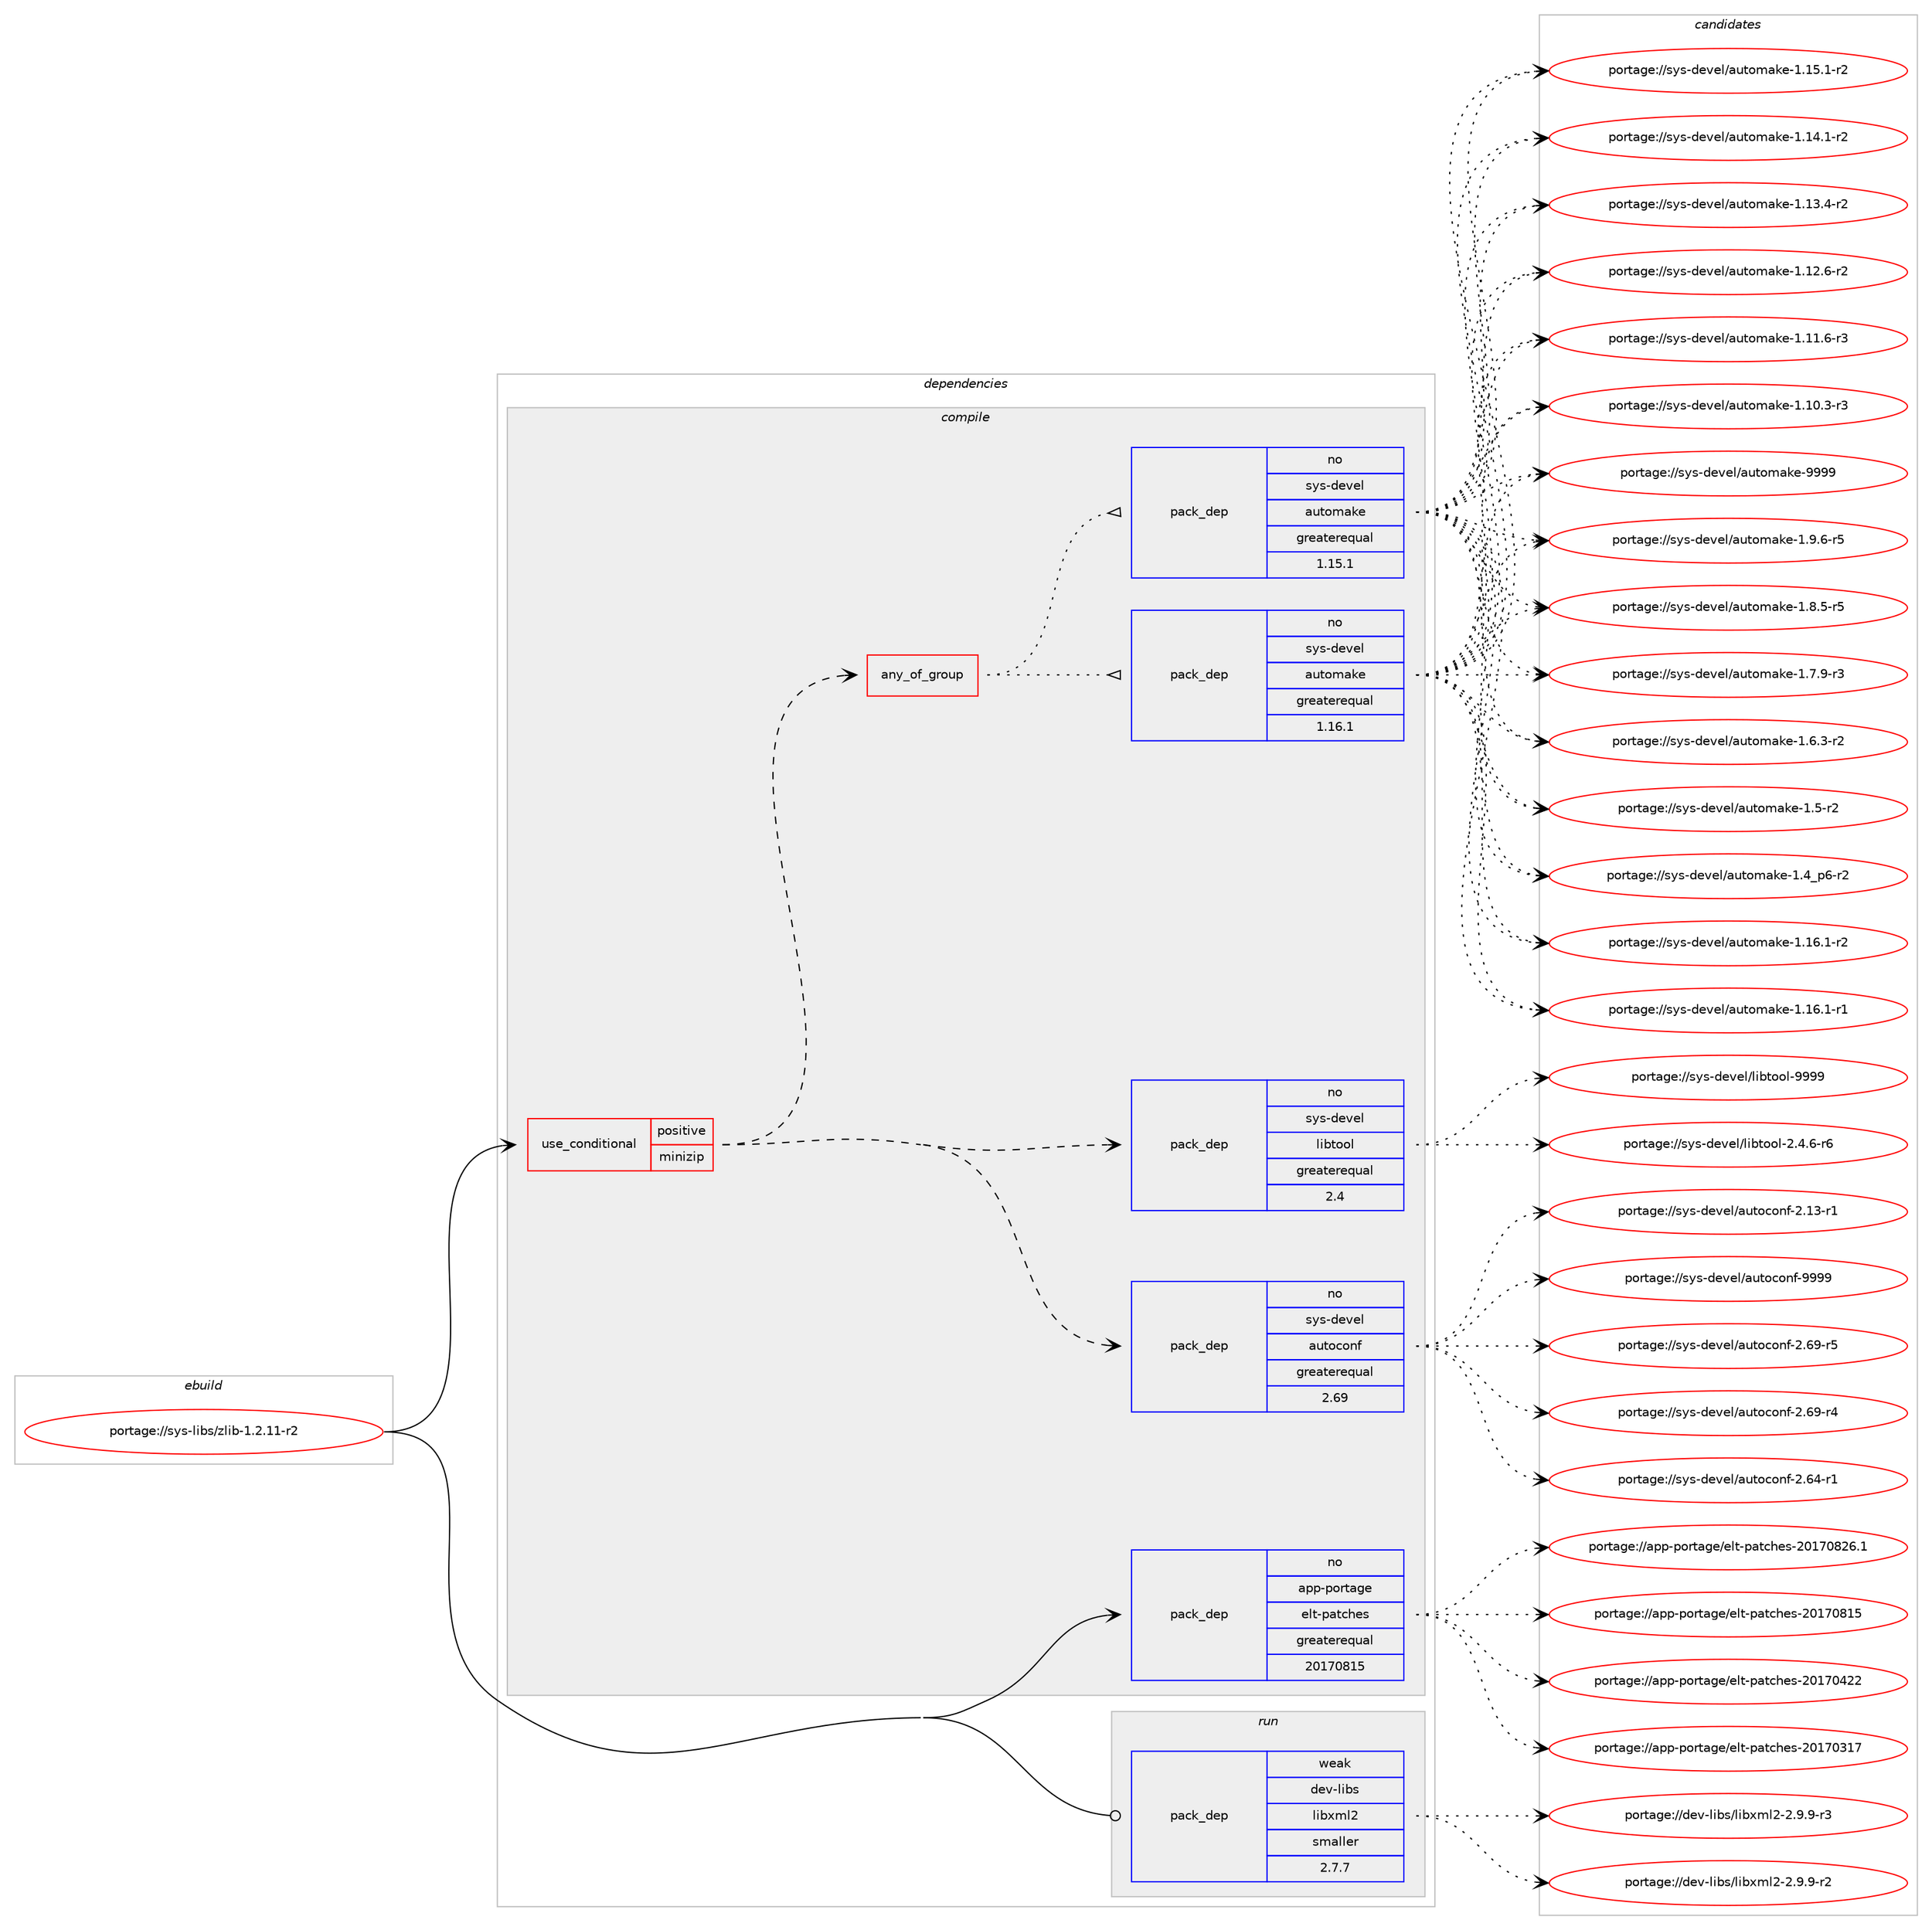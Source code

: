 digraph prolog {

# *************
# Graph options
# *************

newrank=true;
concentrate=true;
compound=true;
graph [rankdir=LR,fontname=Helvetica,fontsize=10,ranksep=1.5];#, ranksep=2.5, nodesep=0.2];
edge  [arrowhead=vee];
node  [fontname=Helvetica,fontsize=10];

# **********
# The ebuild
# **********

subgraph cluster_leftcol {
color=gray;
rank=same;
label=<<i>ebuild</i>>;
id [label="portage://sys-libs/zlib-1.2.11-r2", color=red, width=4, href="../sys-libs/zlib-1.2.11-r2.svg"];
}

# ****************
# The dependencies
# ****************

subgraph cluster_midcol {
color=gray;
label=<<i>dependencies</i>>;
subgraph cluster_compile {
fillcolor="#eeeeee";
style=filled;
label=<<i>compile</i>>;
subgraph cond7215 {
dependency39842 [label=<<TABLE BORDER="0" CELLBORDER="1" CELLSPACING="0" CELLPADDING="4"><TR><TD ROWSPAN="3" CELLPADDING="10">use_conditional</TD></TR><TR><TD>positive</TD></TR><TR><TD>minizip</TD></TR></TABLE>>, shape=none, color=red];
subgraph any867 {
dependency39843 [label=<<TABLE BORDER="0" CELLBORDER="1" CELLSPACING="0" CELLPADDING="4"><TR><TD CELLPADDING="10">any_of_group</TD></TR></TABLE>>, shape=none, color=red];subgraph pack31712 {
dependency39844 [label=<<TABLE BORDER="0" CELLBORDER="1" CELLSPACING="0" CELLPADDING="4" WIDTH="220"><TR><TD ROWSPAN="6" CELLPADDING="30">pack_dep</TD></TR><TR><TD WIDTH="110">no</TD></TR><TR><TD>sys-devel</TD></TR><TR><TD>automake</TD></TR><TR><TD>greaterequal</TD></TR><TR><TD>1.16.1</TD></TR></TABLE>>, shape=none, color=blue];
}
dependency39843:e -> dependency39844:w [weight=20,style="dotted",arrowhead="oinv"];
subgraph pack31713 {
dependency39845 [label=<<TABLE BORDER="0" CELLBORDER="1" CELLSPACING="0" CELLPADDING="4" WIDTH="220"><TR><TD ROWSPAN="6" CELLPADDING="30">pack_dep</TD></TR><TR><TD WIDTH="110">no</TD></TR><TR><TD>sys-devel</TD></TR><TR><TD>automake</TD></TR><TR><TD>greaterequal</TD></TR><TR><TD>1.15.1</TD></TR></TABLE>>, shape=none, color=blue];
}
dependency39843:e -> dependency39845:w [weight=20,style="dotted",arrowhead="oinv"];
}
dependency39842:e -> dependency39843:w [weight=20,style="dashed",arrowhead="vee"];
subgraph pack31714 {
dependency39846 [label=<<TABLE BORDER="0" CELLBORDER="1" CELLSPACING="0" CELLPADDING="4" WIDTH="220"><TR><TD ROWSPAN="6" CELLPADDING="30">pack_dep</TD></TR><TR><TD WIDTH="110">no</TD></TR><TR><TD>sys-devel</TD></TR><TR><TD>autoconf</TD></TR><TR><TD>greaterequal</TD></TR><TR><TD>2.69</TD></TR></TABLE>>, shape=none, color=blue];
}
dependency39842:e -> dependency39846:w [weight=20,style="dashed",arrowhead="vee"];
subgraph pack31715 {
dependency39847 [label=<<TABLE BORDER="0" CELLBORDER="1" CELLSPACING="0" CELLPADDING="4" WIDTH="220"><TR><TD ROWSPAN="6" CELLPADDING="30">pack_dep</TD></TR><TR><TD WIDTH="110">no</TD></TR><TR><TD>sys-devel</TD></TR><TR><TD>libtool</TD></TR><TR><TD>greaterequal</TD></TR><TR><TD>2.4</TD></TR></TABLE>>, shape=none, color=blue];
}
dependency39842:e -> dependency39847:w [weight=20,style="dashed",arrowhead="vee"];
}
id:e -> dependency39842:w [weight=20,style="solid",arrowhead="vee"];
subgraph pack31716 {
dependency39848 [label=<<TABLE BORDER="0" CELLBORDER="1" CELLSPACING="0" CELLPADDING="4" WIDTH="220"><TR><TD ROWSPAN="6" CELLPADDING="30">pack_dep</TD></TR><TR><TD WIDTH="110">no</TD></TR><TR><TD>app-portage</TD></TR><TR><TD>elt-patches</TD></TR><TR><TD>greaterequal</TD></TR><TR><TD>20170815</TD></TR></TABLE>>, shape=none, color=blue];
}
id:e -> dependency39848:w [weight=20,style="solid",arrowhead="vee"];
}
subgraph cluster_compileandrun {
fillcolor="#eeeeee";
style=filled;
label=<<i>compile and run</i>>;
}
subgraph cluster_run {
fillcolor="#eeeeee";
style=filled;
label=<<i>run</i>>;
subgraph pack31717 {
dependency39849 [label=<<TABLE BORDER="0" CELLBORDER="1" CELLSPACING="0" CELLPADDING="4" WIDTH="220"><TR><TD ROWSPAN="6" CELLPADDING="30">pack_dep</TD></TR><TR><TD WIDTH="110">weak</TD></TR><TR><TD>dev-libs</TD></TR><TR><TD>libxml2</TD></TR><TR><TD>smaller</TD></TR><TR><TD>2.7.7</TD></TR></TABLE>>, shape=none, color=blue];
}
id:e -> dependency39849:w [weight=20,style="solid",arrowhead="odot"];
}
}

# **************
# The candidates
# **************

subgraph cluster_choices {
rank=same;
color=gray;
label=<<i>candidates</i>>;

subgraph choice31712 {
color=black;
nodesep=1;
choice115121115451001011181011084797117116111109971071014557575757 [label="portage://sys-devel/automake-9999", color=red, width=4,href="../sys-devel/automake-9999.svg"];
choice115121115451001011181011084797117116111109971071014549465746544511453 [label="portage://sys-devel/automake-1.9.6-r5", color=red, width=4,href="../sys-devel/automake-1.9.6-r5.svg"];
choice115121115451001011181011084797117116111109971071014549465646534511453 [label="portage://sys-devel/automake-1.8.5-r5", color=red, width=4,href="../sys-devel/automake-1.8.5-r5.svg"];
choice115121115451001011181011084797117116111109971071014549465546574511451 [label="portage://sys-devel/automake-1.7.9-r3", color=red, width=4,href="../sys-devel/automake-1.7.9-r3.svg"];
choice115121115451001011181011084797117116111109971071014549465446514511450 [label="portage://sys-devel/automake-1.6.3-r2", color=red, width=4,href="../sys-devel/automake-1.6.3-r2.svg"];
choice11512111545100101118101108479711711611110997107101454946534511450 [label="portage://sys-devel/automake-1.5-r2", color=red, width=4,href="../sys-devel/automake-1.5-r2.svg"];
choice115121115451001011181011084797117116111109971071014549465295112544511450 [label="portage://sys-devel/automake-1.4_p6-r2", color=red, width=4,href="../sys-devel/automake-1.4_p6-r2.svg"];
choice11512111545100101118101108479711711611110997107101454946495446494511450 [label="portage://sys-devel/automake-1.16.1-r2", color=red, width=4,href="../sys-devel/automake-1.16.1-r2.svg"];
choice11512111545100101118101108479711711611110997107101454946495446494511449 [label="portage://sys-devel/automake-1.16.1-r1", color=red, width=4,href="../sys-devel/automake-1.16.1-r1.svg"];
choice11512111545100101118101108479711711611110997107101454946495346494511450 [label="portage://sys-devel/automake-1.15.1-r2", color=red, width=4,href="../sys-devel/automake-1.15.1-r2.svg"];
choice11512111545100101118101108479711711611110997107101454946495246494511450 [label="portage://sys-devel/automake-1.14.1-r2", color=red, width=4,href="../sys-devel/automake-1.14.1-r2.svg"];
choice11512111545100101118101108479711711611110997107101454946495146524511450 [label="portage://sys-devel/automake-1.13.4-r2", color=red, width=4,href="../sys-devel/automake-1.13.4-r2.svg"];
choice11512111545100101118101108479711711611110997107101454946495046544511450 [label="portage://sys-devel/automake-1.12.6-r2", color=red, width=4,href="../sys-devel/automake-1.12.6-r2.svg"];
choice11512111545100101118101108479711711611110997107101454946494946544511451 [label="portage://sys-devel/automake-1.11.6-r3", color=red, width=4,href="../sys-devel/automake-1.11.6-r3.svg"];
choice11512111545100101118101108479711711611110997107101454946494846514511451 [label="portage://sys-devel/automake-1.10.3-r3", color=red, width=4,href="../sys-devel/automake-1.10.3-r3.svg"];
dependency39844:e -> choice115121115451001011181011084797117116111109971071014557575757:w [style=dotted,weight="100"];
dependency39844:e -> choice115121115451001011181011084797117116111109971071014549465746544511453:w [style=dotted,weight="100"];
dependency39844:e -> choice115121115451001011181011084797117116111109971071014549465646534511453:w [style=dotted,weight="100"];
dependency39844:e -> choice115121115451001011181011084797117116111109971071014549465546574511451:w [style=dotted,weight="100"];
dependency39844:e -> choice115121115451001011181011084797117116111109971071014549465446514511450:w [style=dotted,weight="100"];
dependency39844:e -> choice11512111545100101118101108479711711611110997107101454946534511450:w [style=dotted,weight="100"];
dependency39844:e -> choice115121115451001011181011084797117116111109971071014549465295112544511450:w [style=dotted,weight="100"];
dependency39844:e -> choice11512111545100101118101108479711711611110997107101454946495446494511450:w [style=dotted,weight="100"];
dependency39844:e -> choice11512111545100101118101108479711711611110997107101454946495446494511449:w [style=dotted,weight="100"];
dependency39844:e -> choice11512111545100101118101108479711711611110997107101454946495346494511450:w [style=dotted,weight="100"];
dependency39844:e -> choice11512111545100101118101108479711711611110997107101454946495246494511450:w [style=dotted,weight="100"];
dependency39844:e -> choice11512111545100101118101108479711711611110997107101454946495146524511450:w [style=dotted,weight="100"];
dependency39844:e -> choice11512111545100101118101108479711711611110997107101454946495046544511450:w [style=dotted,weight="100"];
dependency39844:e -> choice11512111545100101118101108479711711611110997107101454946494946544511451:w [style=dotted,weight="100"];
dependency39844:e -> choice11512111545100101118101108479711711611110997107101454946494846514511451:w [style=dotted,weight="100"];
}
subgraph choice31713 {
color=black;
nodesep=1;
choice115121115451001011181011084797117116111109971071014557575757 [label="portage://sys-devel/automake-9999", color=red, width=4,href="../sys-devel/automake-9999.svg"];
choice115121115451001011181011084797117116111109971071014549465746544511453 [label="portage://sys-devel/automake-1.9.6-r5", color=red, width=4,href="../sys-devel/automake-1.9.6-r5.svg"];
choice115121115451001011181011084797117116111109971071014549465646534511453 [label="portage://sys-devel/automake-1.8.5-r5", color=red, width=4,href="../sys-devel/automake-1.8.5-r5.svg"];
choice115121115451001011181011084797117116111109971071014549465546574511451 [label="portage://sys-devel/automake-1.7.9-r3", color=red, width=4,href="../sys-devel/automake-1.7.9-r3.svg"];
choice115121115451001011181011084797117116111109971071014549465446514511450 [label="portage://sys-devel/automake-1.6.3-r2", color=red, width=4,href="../sys-devel/automake-1.6.3-r2.svg"];
choice11512111545100101118101108479711711611110997107101454946534511450 [label="portage://sys-devel/automake-1.5-r2", color=red, width=4,href="../sys-devel/automake-1.5-r2.svg"];
choice115121115451001011181011084797117116111109971071014549465295112544511450 [label="portage://sys-devel/automake-1.4_p6-r2", color=red, width=4,href="../sys-devel/automake-1.4_p6-r2.svg"];
choice11512111545100101118101108479711711611110997107101454946495446494511450 [label="portage://sys-devel/automake-1.16.1-r2", color=red, width=4,href="../sys-devel/automake-1.16.1-r2.svg"];
choice11512111545100101118101108479711711611110997107101454946495446494511449 [label="portage://sys-devel/automake-1.16.1-r1", color=red, width=4,href="../sys-devel/automake-1.16.1-r1.svg"];
choice11512111545100101118101108479711711611110997107101454946495346494511450 [label="portage://sys-devel/automake-1.15.1-r2", color=red, width=4,href="../sys-devel/automake-1.15.1-r2.svg"];
choice11512111545100101118101108479711711611110997107101454946495246494511450 [label="portage://sys-devel/automake-1.14.1-r2", color=red, width=4,href="../sys-devel/automake-1.14.1-r2.svg"];
choice11512111545100101118101108479711711611110997107101454946495146524511450 [label="portage://sys-devel/automake-1.13.4-r2", color=red, width=4,href="../sys-devel/automake-1.13.4-r2.svg"];
choice11512111545100101118101108479711711611110997107101454946495046544511450 [label="portage://sys-devel/automake-1.12.6-r2", color=red, width=4,href="../sys-devel/automake-1.12.6-r2.svg"];
choice11512111545100101118101108479711711611110997107101454946494946544511451 [label="portage://sys-devel/automake-1.11.6-r3", color=red, width=4,href="../sys-devel/automake-1.11.6-r3.svg"];
choice11512111545100101118101108479711711611110997107101454946494846514511451 [label="portage://sys-devel/automake-1.10.3-r3", color=red, width=4,href="../sys-devel/automake-1.10.3-r3.svg"];
dependency39845:e -> choice115121115451001011181011084797117116111109971071014557575757:w [style=dotted,weight="100"];
dependency39845:e -> choice115121115451001011181011084797117116111109971071014549465746544511453:w [style=dotted,weight="100"];
dependency39845:e -> choice115121115451001011181011084797117116111109971071014549465646534511453:w [style=dotted,weight="100"];
dependency39845:e -> choice115121115451001011181011084797117116111109971071014549465546574511451:w [style=dotted,weight="100"];
dependency39845:e -> choice115121115451001011181011084797117116111109971071014549465446514511450:w [style=dotted,weight="100"];
dependency39845:e -> choice11512111545100101118101108479711711611110997107101454946534511450:w [style=dotted,weight="100"];
dependency39845:e -> choice115121115451001011181011084797117116111109971071014549465295112544511450:w [style=dotted,weight="100"];
dependency39845:e -> choice11512111545100101118101108479711711611110997107101454946495446494511450:w [style=dotted,weight="100"];
dependency39845:e -> choice11512111545100101118101108479711711611110997107101454946495446494511449:w [style=dotted,weight="100"];
dependency39845:e -> choice11512111545100101118101108479711711611110997107101454946495346494511450:w [style=dotted,weight="100"];
dependency39845:e -> choice11512111545100101118101108479711711611110997107101454946495246494511450:w [style=dotted,weight="100"];
dependency39845:e -> choice11512111545100101118101108479711711611110997107101454946495146524511450:w [style=dotted,weight="100"];
dependency39845:e -> choice11512111545100101118101108479711711611110997107101454946495046544511450:w [style=dotted,weight="100"];
dependency39845:e -> choice11512111545100101118101108479711711611110997107101454946494946544511451:w [style=dotted,weight="100"];
dependency39845:e -> choice11512111545100101118101108479711711611110997107101454946494846514511451:w [style=dotted,weight="100"];
}
subgraph choice31714 {
color=black;
nodesep=1;
choice115121115451001011181011084797117116111991111101024557575757 [label="portage://sys-devel/autoconf-9999", color=red, width=4,href="../sys-devel/autoconf-9999.svg"];
choice1151211154510010111810110847971171161119911111010245504654574511453 [label="portage://sys-devel/autoconf-2.69-r5", color=red, width=4,href="../sys-devel/autoconf-2.69-r5.svg"];
choice1151211154510010111810110847971171161119911111010245504654574511452 [label="portage://sys-devel/autoconf-2.69-r4", color=red, width=4,href="../sys-devel/autoconf-2.69-r4.svg"];
choice1151211154510010111810110847971171161119911111010245504654524511449 [label="portage://sys-devel/autoconf-2.64-r1", color=red, width=4,href="../sys-devel/autoconf-2.64-r1.svg"];
choice1151211154510010111810110847971171161119911111010245504649514511449 [label="portage://sys-devel/autoconf-2.13-r1", color=red, width=4,href="../sys-devel/autoconf-2.13-r1.svg"];
dependency39846:e -> choice115121115451001011181011084797117116111991111101024557575757:w [style=dotted,weight="100"];
dependency39846:e -> choice1151211154510010111810110847971171161119911111010245504654574511453:w [style=dotted,weight="100"];
dependency39846:e -> choice1151211154510010111810110847971171161119911111010245504654574511452:w [style=dotted,weight="100"];
dependency39846:e -> choice1151211154510010111810110847971171161119911111010245504654524511449:w [style=dotted,weight="100"];
dependency39846:e -> choice1151211154510010111810110847971171161119911111010245504649514511449:w [style=dotted,weight="100"];
}
subgraph choice31715 {
color=black;
nodesep=1;
choice1151211154510010111810110847108105981161111111084557575757 [label="portage://sys-devel/libtool-9999", color=red, width=4,href="../sys-devel/libtool-9999.svg"];
choice1151211154510010111810110847108105981161111111084550465246544511454 [label="portage://sys-devel/libtool-2.4.6-r6", color=red, width=4,href="../sys-devel/libtool-2.4.6-r6.svg"];
dependency39847:e -> choice1151211154510010111810110847108105981161111111084557575757:w [style=dotted,weight="100"];
dependency39847:e -> choice1151211154510010111810110847108105981161111111084550465246544511454:w [style=dotted,weight="100"];
}
subgraph choice31716 {
color=black;
nodesep=1;
choice971121124511211111411697103101471011081164511297116991041011154550484955485650544649 [label="portage://app-portage/elt-patches-20170826.1", color=red, width=4,href="../app-portage/elt-patches-20170826.1.svg"];
choice97112112451121111141169710310147101108116451129711699104101115455048495548564953 [label="portage://app-portage/elt-patches-20170815", color=red, width=4,href="../app-portage/elt-patches-20170815.svg"];
choice97112112451121111141169710310147101108116451129711699104101115455048495548525050 [label="portage://app-portage/elt-patches-20170422", color=red, width=4,href="../app-portage/elt-patches-20170422.svg"];
choice97112112451121111141169710310147101108116451129711699104101115455048495548514955 [label="portage://app-portage/elt-patches-20170317", color=red, width=4,href="../app-portage/elt-patches-20170317.svg"];
dependency39848:e -> choice971121124511211111411697103101471011081164511297116991041011154550484955485650544649:w [style=dotted,weight="100"];
dependency39848:e -> choice97112112451121111141169710310147101108116451129711699104101115455048495548564953:w [style=dotted,weight="100"];
dependency39848:e -> choice97112112451121111141169710310147101108116451129711699104101115455048495548525050:w [style=dotted,weight="100"];
dependency39848:e -> choice97112112451121111141169710310147101108116451129711699104101115455048495548514955:w [style=dotted,weight="100"];
}
subgraph choice31717 {
color=black;
nodesep=1;
choice10010111845108105981154710810598120109108504550465746574511451 [label="portage://dev-libs/libxml2-2.9.9-r3", color=red, width=4,href="../dev-libs/libxml2-2.9.9-r3.svg"];
choice10010111845108105981154710810598120109108504550465746574511450 [label="portage://dev-libs/libxml2-2.9.9-r2", color=red, width=4,href="../dev-libs/libxml2-2.9.9-r2.svg"];
dependency39849:e -> choice10010111845108105981154710810598120109108504550465746574511451:w [style=dotted,weight="100"];
dependency39849:e -> choice10010111845108105981154710810598120109108504550465746574511450:w [style=dotted,weight="100"];
}
}

}
